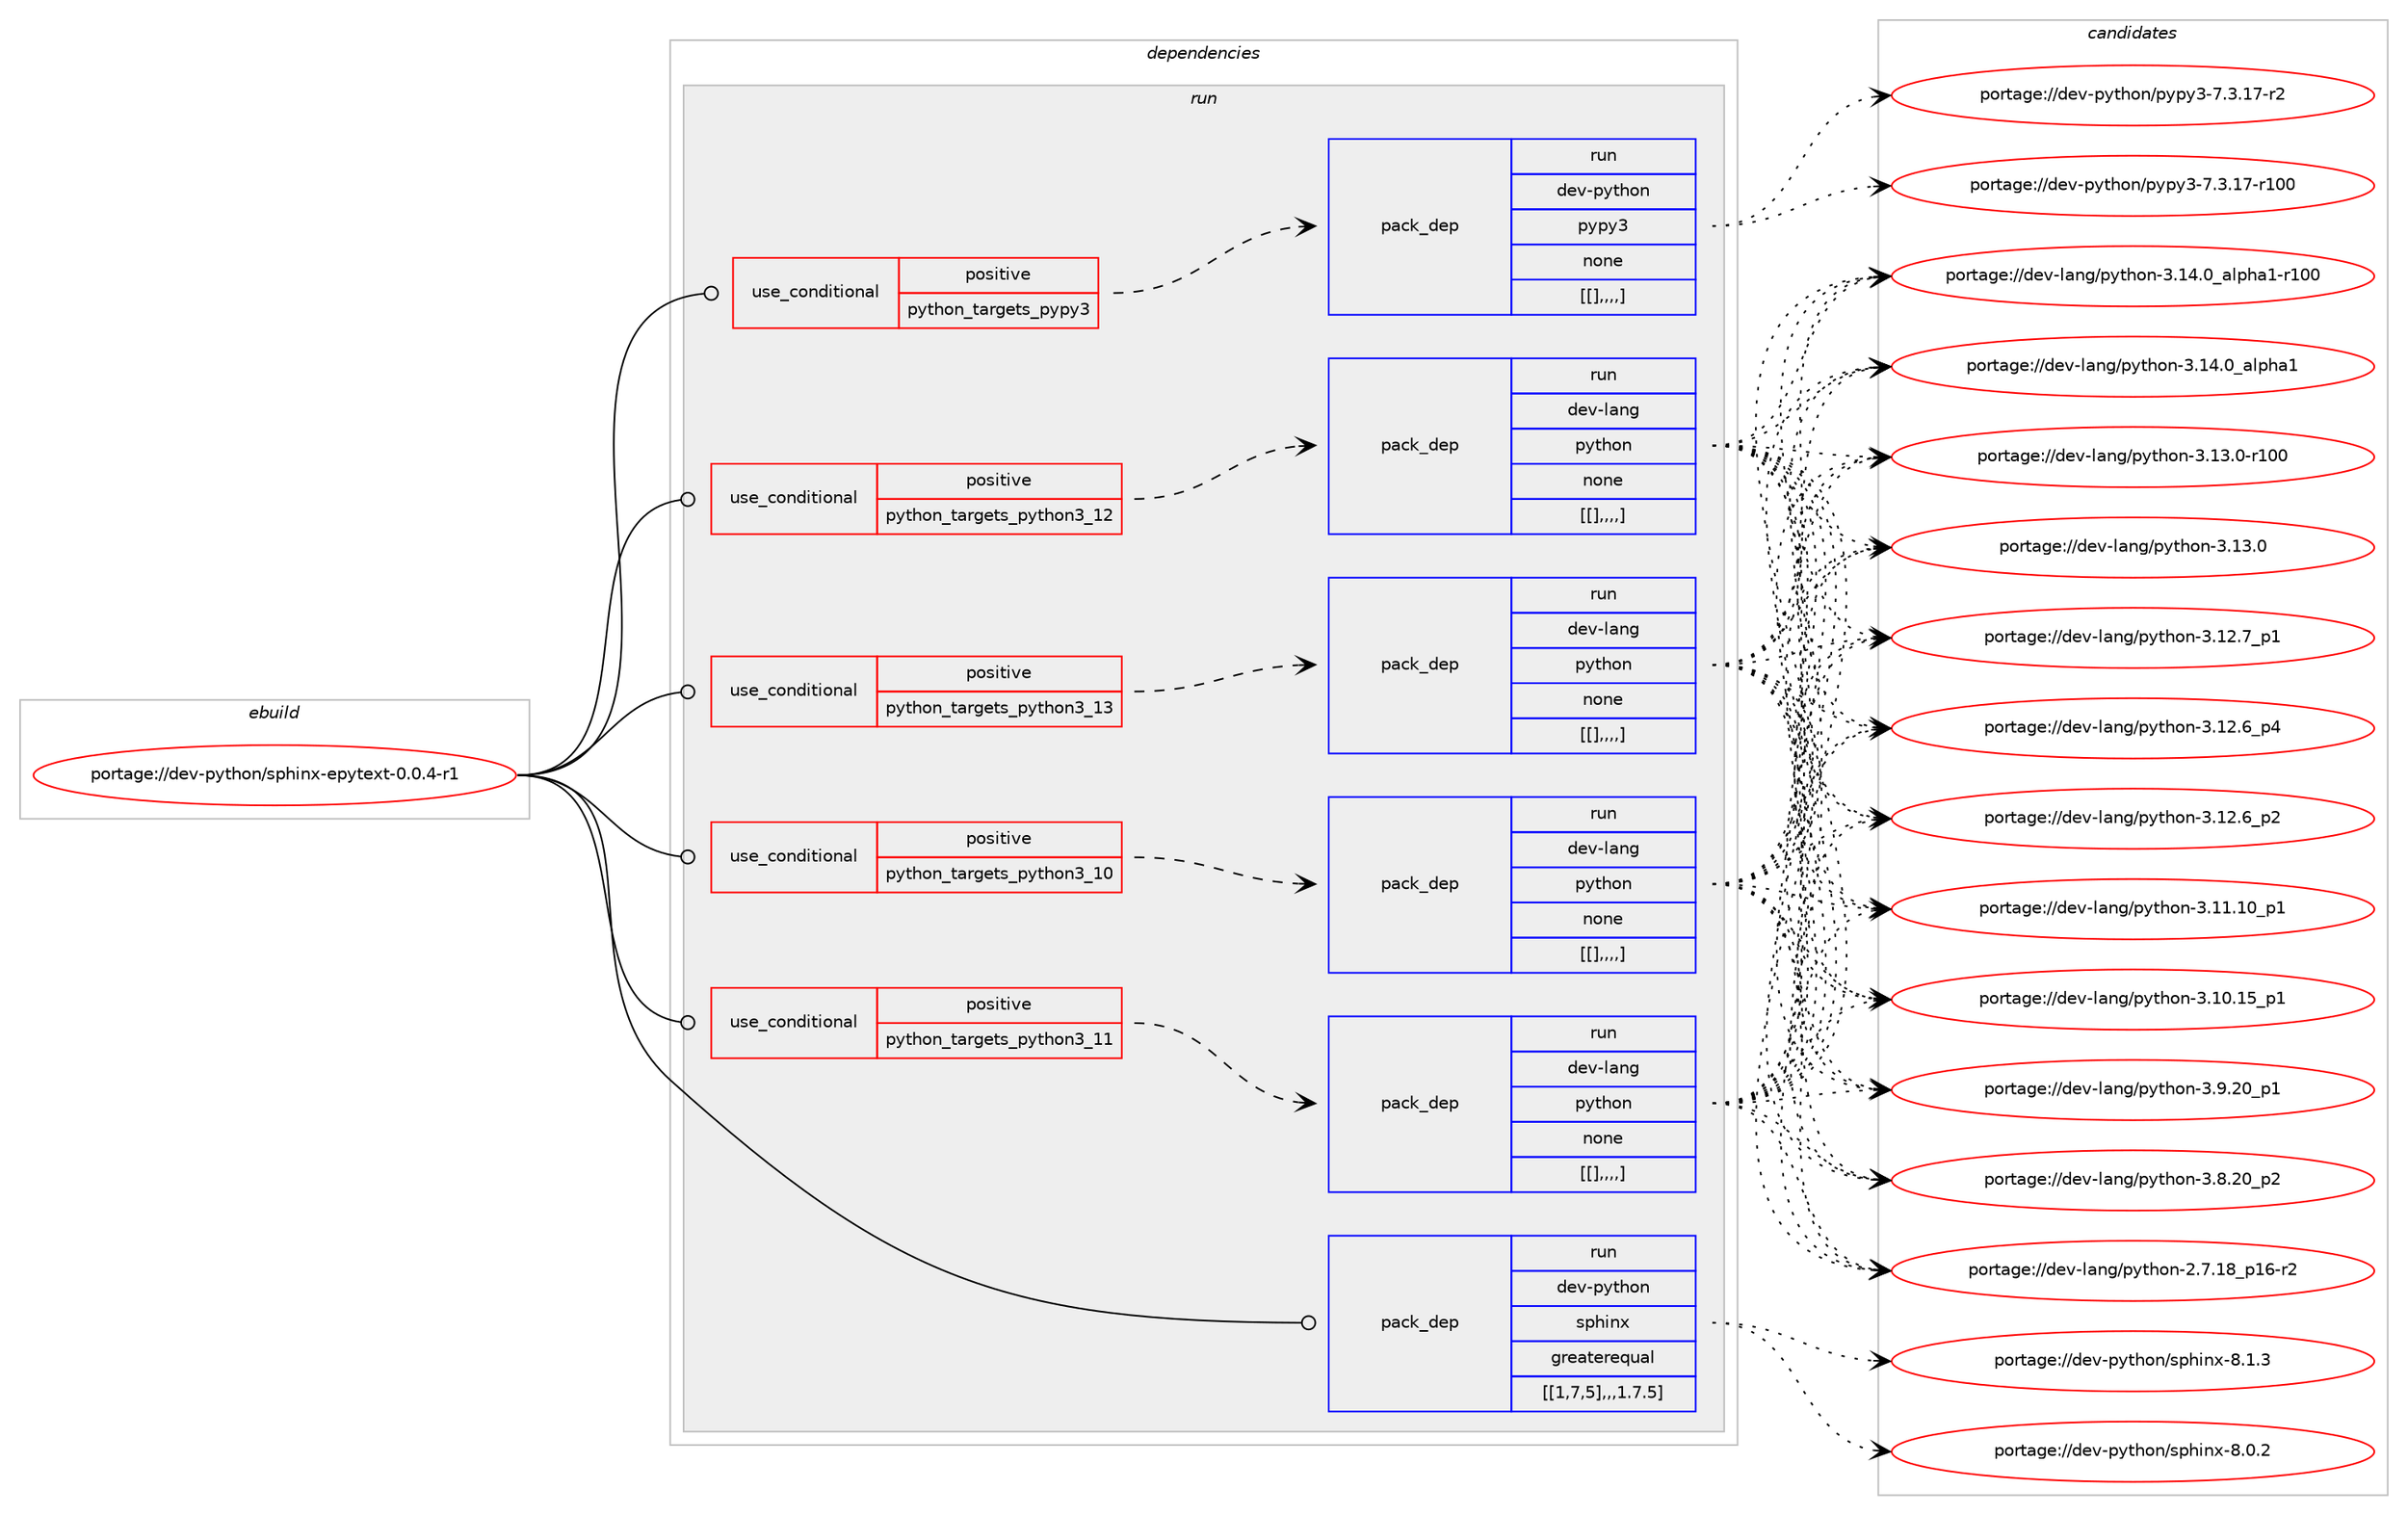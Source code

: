 digraph prolog {

# *************
# Graph options
# *************

newrank=true;
concentrate=true;
compound=true;
graph [rankdir=LR,fontname=Helvetica,fontsize=10,ranksep=1.5];#, ranksep=2.5, nodesep=0.2];
edge  [arrowhead=vee];
node  [fontname=Helvetica,fontsize=10];

# **********
# The ebuild
# **********

subgraph cluster_leftcol {
color=gray;
label=<<i>ebuild</i>>;
id [label="portage://dev-python/sphinx-epytext-0.0.4-r1", color=red, width=4, href="../dev-python/sphinx-epytext-0.0.4-r1.svg"];
}

# ****************
# The dependencies
# ****************

subgraph cluster_midcol {
color=gray;
label=<<i>dependencies</i>>;
subgraph cluster_compile {
fillcolor="#eeeeee";
style=filled;
label=<<i>compile</i>>;
}
subgraph cluster_compileandrun {
fillcolor="#eeeeee";
style=filled;
label=<<i>compile and run</i>>;
}
subgraph cluster_run {
fillcolor="#eeeeee";
style=filled;
label=<<i>run</i>>;
subgraph cond42658 {
dependency171011 [label=<<TABLE BORDER="0" CELLBORDER="1" CELLSPACING="0" CELLPADDING="4"><TR><TD ROWSPAN="3" CELLPADDING="10">use_conditional</TD></TR><TR><TD>positive</TD></TR><TR><TD>python_targets_pypy3</TD></TR></TABLE>>, shape=none, color=red];
subgraph pack127024 {
dependency171085 [label=<<TABLE BORDER="0" CELLBORDER="1" CELLSPACING="0" CELLPADDING="4" WIDTH="220"><TR><TD ROWSPAN="6" CELLPADDING="30">pack_dep</TD></TR><TR><TD WIDTH="110">run</TD></TR><TR><TD>dev-python</TD></TR><TR><TD>pypy3</TD></TR><TR><TD>none</TD></TR><TR><TD>[[],,,,]</TD></TR></TABLE>>, shape=none, color=blue];
}
dependency171011:e -> dependency171085:w [weight=20,style="dashed",arrowhead="vee"];
}
id:e -> dependency171011:w [weight=20,style="solid",arrowhead="odot"];
subgraph cond42718 {
dependency171108 [label=<<TABLE BORDER="0" CELLBORDER="1" CELLSPACING="0" CELLPADDING="4"><TR><TD ROWSPAN="3" CELLPADDING="10">use_conditional</TD></TR><TR><TD>positive</TD></TR><TR><TD>python_targets_python3_10</TD></TR></TABLE>>, shape=none, color=red];
subgraph pack127056 {
dependency171125 [label=<<TABLE BORDER="0" CELLBORDER="1" CELLSPACING="0" CELLPADDING="4" WIDTH="220"><TR><TD ROWSPAN="6" CELLPADDING="30">pack_dep</TD></TR><TR><TD WIDTH="110">run</TD></TR><TR><TD>dev-lang</TD></TR><TR><TD>python</TD></TR><TR><TD>none</TD></TR><TR><TD>[[],,,,]</TD></TR></TABLE>>, shape=none, color=blue];
}
dependency171108:e -> dependency171125:w [weight=20,style="dashed",arrowhead="vee"];
}
id:e -> dependency171108:w [weight=20,style="solid",arrowhead="odot"];
subgraph cond42732 {
dependency171129 [label=<<TABLE BORDER="0" CELLBORDER="1" CELLSPACING="0" CELLPADDING="4"><TR><TD ROWSPAN="3" CELLPADDING="10">use_conditional</TD></TR><TR><TD>positive</TD></TR><TR><TD>python_targets_python3_11</TD></TR></TABLE>>, shape=none, color=red];
subgraph pack127060 {
dependency171151 [label=<<TABLE BORDER="0" CELLBORDER="1" CELLSPACING="0" CELLPADDING="4" WIDTH="220"><TR><TD ROWSPAN="6" CELLPADDING="30">pack_dep</TD></TR><TR><TD WIDTH="110">run</TD></TR><TR><TD>dev-lang</TD></TR><TR><TD>python</TD></TR><TR><TD>none</TD></TR><TR><TD>[[],,,,]</TD></TR></TABLE>>, shape=none, color=blue];
}
dependency171129:e -> dependency171151:w [weight=20,style="dashed",arrowhead="vee"];
}
id:e -> dependency171129:w [weight=20,style="solid",arrowhead="odot"];
subgraph cond42743 {
dependency171158 [label=<<TABLE BORDER="0" CELLBORDER="1" CELLSPACING="0" CELLPADDING="4"><TR><TD ROWSPAN="3" CELLPADDING="10">use_conditional</TD></TR><TR><TD>positive</TD></TR><TR><TD>python_targets_python3_12</TD></TR></TABLE>>, shape=none, color=red];
subgraph pack127076 {
dependency171162 [label=<<TABLE BORDER="0" CELLBORDER="1" CELLSPACING="0" CELLPADDING="4" WIDTH="220"><TR><TD ROWSPAN="6" CELLPADDING="30">pack_dep</TD></TR><TR><TD WIDTH="110">run</TD></TR><TR><TD>dev-lang</TD></TR><TR><TD>python</TD></TR><TR><TD>none</TD></TR><TR><TD>[[],,,,]</TD></TR></TABLE>>, shape=none, color=blue];
}
dependency171158:e -> dependency171162:w [weight=20,style="dashed",arrowhead="vee"];
}
id:e -> dependency171158:w [weight=20,style="solid",arrowhead="odot"];
subgraph cond42754 {
dependency171175 [label=<<TABLE BORDER="0" CELLBORDER="1" CELLSPACING="0" CELLPADDING="4"><TR><TD ROWSPAN="3" CELLPADDING="10">use_conditional</TD></TR><TR><TD>positive</TD></TR><TR><TD>python_targets_python3_13</TD></TR></TABLE>>, shape=none, color=red];
subgraph pack127091 {
dependency171191 [label=<<TABLE BORDER="0" CELLBORDER="1" CELLSPACING="0" CELLPADDING="4" WIDTH="220"><TR><TD ROWSPAN="6" CELLPADDING="30">pack_dep</TD></TR><TR><TD WIDTH="110">run</TD></TR><TR><TD>dev-lang</TD></TR><TR><TD>python</TD></TR><TR><TD>none</TD></TR><TR><TD>[[],,,,]</TD></TR></TABLE>>, shape=none, color=blue];
}
dependency171175:e -> dependency171191:w [weight=20,style="dashed",arrowhead="vee"];
}
id:e -> dependency171175:w [weight=20,style="solid",arrowhead="odot"];
subgraph pack127098 {
dependency171238 [label=<<TABLE BORDER="0" CELLBORDER="1" CELLSPACING="0" CELLPADDING="4" WIDTH="220"><TR><TD ROWSPAN="6" CELLPADDING="30">pack_dep</TD></TR><TR><TD WIDTH="110">run</TD></TR><TR><TD>dev-python</TD></TR><TR><TD>sphinx</TD></TR><TR><TD>greaterequal</TD></TR><TR><TD>[[1,7,5],,,1.7.5]</TD></TR></TABLE>>, shape=none, color=blue];
}
id:e -> dependency171238:w [weight=20,style="solid",arrowhead="odot"];
}
}

# **************
# The candidates
# **************

subgraph cluster_choices {
rank=same;
color=gray;
label=<<i>candidates</i>>;

subgraph choice126864 {
color=black;
nodesep=1;
choice100101118451121211161041111104711212111212151455546514649554511450 [label="portage://dev-python/pypy3-7.3.17-r2", color=red, width=4,href="../dev-python/pypy3-7.3.17-r2.svg"];
choice1001011184511212111610411111047112121112121514555465146495545114494848 [label="portage://dev-python/pypy3-7.3.17-r100", color=red, width=4,href="../dev-python/pypy3-7.3.17-r100.svg"];
dependency171085:e -> choice100101118451121211161041111104711212111212151455546514649554511450:w [style=dotted,weight="100"];
dependency171085:e -> choice1001011184511212111610411111047112121112121514555465146495545114494848:w [style=dotted,weight="100"];
}
subgraph choice126907 {
color=black;
nodesep=1;
choice100101118451089711010347112121116104111110455146495246489597108112104974945114494848 [label="portage://dev-lang/python-3.14.0_alpha1-r100", color=red, width=4,href="../dev-lang/python-3.14.0_alpha1-r100.svg"];
choice1001011184510897110103471121211161041111104551464952464895971081121049749 [label="portage://dev-lang/python-3.14.0_alpha1", color=red, width=4,href="../dev-lang/python-3.14.0_alpha1.svg"];
choice1001011184510897110103471121211161041111104551464951464845114494848 [label="portage://dev-lang/python-3.13.0-r100", color=red, width=4,href="../dev-lang/python-3.13.0-r100.svg"];
choice10010111845108971101034711212111610411111045514649514648 [label="portage://dev-lang/python-3.13.0", color=red, width=4,href="../dev-lang/python-3.13.0.svg"];
choice100101118451089711010347112121116104111110455146495046559511249 [label="portage://dev-lang/python-3.12.7_p1", color=red, width=4,href="../dev-lang/python-3.12.7_p1.svg"];
choice100101118451089711010347112121116104111110455146495046549511252 [label="portage://dev-lang/python-3.12.6_p4", color=red, width=4,href="../dev-lang/python-3.12.6_p4.svg"];
choice100101118451089711010347112121116104111110455146495046549511250 [label="portage://dev-lang/python-3.12.6_p2", color=red, width=4,href="../dev-lang/python-3.12.6_p2.svg"];
choice10010111845108971101034711212111610411111045514649494649489511249 [label="portage://dev-lang/python-3.11.10_p1", color=red, width=4,href="../dev-lang/python-3.11.10_p1.svg"];
choice10010111845108971101034711212111610411111045514649484649539511249 [label="portage://dev-lang/python-3.10.15_p1", color=red, width=4,href="../dev-lang/python-3.10.15_p1.svg"];
choice100101118451089711010347112121116104111110455146574650489511249 [label="portage://dev-lang/python-3.9.20_p1", color=red, width=4,href="../dev-lang/python-3.9.20_p1.svg"];
choice100101118451089711010347112121116104111110455146564650489511250 [label="portage://dev-lang/python-3.8.20_p2", color=red, width=4,href="../dev-lang/python-3.8.20_p2.svg"];
choice100101118451089711010347112121116104111110455046554649569511249544511450 [label="portage://dev-lang/python-2.7.18_p16-r2", color=red, width=4,href="../dev-lang/python-2.7.18_p16-r2.svg"];
dependency171125:e -> choice100101118451089711010347112121116104111110455146495246489597108112104974945114494848:w [style=dotted,weight="100"];
dependency171125:e -> choice1001011184510897110103471121211161041111104551464952464895971081121049749:w [style=dotted,weight="100"];
dependency171125:e -> choice1001011184510897110103471121211161041111104551464951464845114494848:w [style=dotted,weight="100"];
dependency171125:e -> choice10010111845108971101034711212111610411111045514649514648:w [style=dotted,weight="100"];
dependency171125:e -> choice100101118451089711010347112121116104111110455146495046559511249:w [style=dotted,weight="100"];
dependency171125:e -> choice100101118451089711010347112121116104111110455146495046549511252:w [style=dotted,weight="100"];
dependency171125:e -> choice100101118451089711010347112121116104111110455146495046549511250:w [style=dotted,weight="100"];
dependency171125:e -> choice10010111845108971101034711212111610411111045514649494649489511249:w [style=dotted,weight="100"];
dependency171125:e -> choice10010111845108971101034711212111610411111045514649484649539511249:w [style=dotted,weight="100"];
dependency171125:e -> choice100101118451089711010347112121116104111110455146574650489511249:w [style=dotted,weight="100"];
dependency171125:e -> choice100101118451089711010347112121116104111110455146564650489511250:w [style=dotted,weight="100"];
dependency171125:e -> choice100101118451089711010347112121116104111110455046554649569511249544511450:w [style=dotted,weight="100"];
}
subgraph choice126919 {
color=black;
nodesep=1;
choice100101118451089711010347112121116104111110455146495246489597108112104974945114494848 [label="portage://dev-lang/python-3.14.0_alpha1-r100", color=red, width=4,href="../dev-lang/python-3.14.0_alpha1-r100.svg"];
choice1001011184510897110103471121211161041111104551464952464895971081121049749 [label="portage://dev-lang/python-3.14.0_alpha1", color=red, width=4,href="../dev-lang/python-3.14.0_alpha1.svg"];
choice1001011184510897110103471121211161041111104551464951464845114494848 [label="portage://dev-lang/python-3.13.0-r100", color=red, width=4,href="../dev-lang/python-3.13.0-r100.svg"];
choice10010111845108971101034711212111610411111045514649514648 [label="portage://dev-lang/python-3.13.0", color=red, width=4,href="../dev-lang/python-3.13.0.svg"];
choice100101118451089711010347112121116104111110455146495046559511249 [label="portage://dev-lang/python-3.12.7_p1", color=red, width=4,href="../dev-lang/python-3.12.7_p1.svg"];
choice100101118451089711010347112121116104111110455146495046549511252 [label="portage://dev-lang/python-3.12.6_p4", color=red, width=4,href="../dev-lang/python-3.12.6_p4.svg"];
choice100101118451089711010347112121116104111110455146495046549511250 [label="portage://dev-lang/python-3.12.6_p2", color=red, width=4,href="../dev-lang/python-3.12.6_p2.svg"];
choice10010111845108971101034711212111610411111045514649494649489511249 [label="portage://dev-lang/python-3.11.10_p1", color=red, width=4,href="../dev-lang/python-3.11.10_p1.svg"];
choice10010111845108971101034711212111610411111045514649484649539511249 [label="portage://dev-lang/python-3.10.15_p1", color=red, width=4,href="../dev-lang/python-3.10.15_p1.svg"];
choice100101118451089711010347112121116104111110455146574650489511249 [label="portage://dev-lang/python-3.9.20_p1", color=red, width=4,href="../dev-lang/python-3.9.20_p1.svg"];
choice100101118451089711010347112121116104111110455146564650489511250 [label="portage://dev-lang/python-3.8.20_p2", color=red, width=4,href="../dev-lang/python-3.8.20_p2.svg"];
choice100101118451089711010347112121116104111110455046554649569511249544511450 [label="portage://dev-lang/python-2.7.18_p16-r2", color=red, width=4,href="../dev-lang/python-2.7.18_p16-r2.svg"];
dependency171151:e -> choice100101118451089711010347112121116104111110455146495246489597108112104974945114494848:w [style=dotted,weight="100"];
dependency171151:e -> choice1001011184510897110103471121211161041111104551464952464895971081121049749:w [style=dotted,weight="100"];
dependency171151:e -> choice1001011184510897110103471121211161041111104551464951464845114494848:w [style=dotted,weight="100"];
dependency171151:e -> choice10010111845108971101034711212111610411111045514649514648:w [style=dotted,weight="100"];
dependency171151:e -> choice100101118451089711010347112121116104111110455146495046559511249:w [style=dotted,weight="100"];
dependency171151:e -> choice100101118451089711010347112121116104111110455146495046549511252:w [style=dotted,weight="100"];
dependency171151:e -> choice100101118451089711010347112121116104111110455146495046549511250:w [style=dotted,weight="100"];
dependency171151:e -> choice10010111845108971101034711212111610411111045514649494649489511249:w [style=dotted,weight="100"];
dependency171151:e -> choice10010111845108971101034711212111610411111045514649484649539511249:w [style=dotted,weight="100"];
dependency171151:e -> choice100101118451089711010347112121116104111110455146574650489511249:w [style=dotted,weight="100"];
dependency171151:e -> choice100101118451089711010347112121116104111110455146564650489511250:w [style=dotted,weight="100"];
dependency171151:e -> choice100101118451089711010347112121116104111110455046554649569511249544511450:w [style=dotted,weight="100"];
}
subgraph choice126928 {
color=black;
nodesep=1;
choice100101118451089711010347112121116104111110455146495246489597108112104974945114494848 [label="portage://dev-lang/python-3.14.0_alpha1-r100", color=red, width=4,href="../dev-lang/python-3.14.0_alpha1-r100.svg"];
choice1001011184510897110103471121211161041111104551464952464895971081121049749 [label="portage://dev-lang/python-3.14.0_alpha1", color=red, width=4,href="../dev-lang/python-3.14.0_alpha1.svg"];
choice1001011184510897110103471121211161041111104551464951464845114494848 [label="portage://dev-lang/python-3.13.0-r100", color=red, width=4,href="../dev-lang/python-3.13.0-r100.svg"];
choice10010111845108971101034711212111610411111045514649514648 [label="portage://dev-lang/python-3.13.0", color=red, width=4,href="../dev-lang/python-3.13.0.svg"];
choice100101118451089711010347112121116104111110455146495046559511249 [label="portage://dev-lang/python-3.12.7_p1", color=red, width=4,href="../dev-lang/python-3.12.7_p1.svg"];
choice100101118451089711010347112121116104111110455146495046549511252 [label="portage://dev-lang/python-3.12.6_p4", color=red, width=4,href="../dev-lang/python-3.12.6_p4.svg"];
choice100101118451089711010347112121116104111110455146495046549511250 [label="portage://dev-lang/python-3.12.6_p2", color=red, width=4,href="../dev-lang/python-3.12.6_p2.svg"];
choice10010111845108971101034711212111610411111045514649494649489511249 [label="portage://dev-lang/python-3.11.10_p1", color=red, width=4,href="../dev-lang/python-3.11.10_p1.svg"];
choice10010111845108971101034711212111610411111045514649484649539511249 [label="portage://dev-lang/python-3.10.15_p1", color=red, width=4,href="../dev-lang/python-3.10.15_p1.svg"];
choice100101118451089711010347112121116104111110455146574650489511249 [label="portage://dev-lang/python-3.9.20_p1", color=red, width=4,href="../dev-lang/python-3.9.20_p1.svg"];
choice100101118451089711010347112121116104111110455146564650489511250 [label="portage://dev-lang/python-3.8.20_p2", color=red, width=4,href="../dev-lang/python-3.8.20_p2.svg"];
choice100101118451089711010347112121116104111110455046554649569511249544511450 [label="portage://dev-lang/python-2.7.18_p16-r2", color=red, width=4,href="../dev-lang/python-2.7.18_p16-r2.svg"];
dependency171162:e -> choice100101118451089711010347112121116104111110455146495246489597108112104974945114494848:w [style=dotted,weight="100"];
dependency171162:e -> choice1001011184510897110103471121211161041111104551464952464895971081121049749:w [style=dotted,weight="100"];
dependency171162:e -> choice1001011184510897110103471121211161041111104551464951464845114494848:w [style=dotted,weight="100"];
dependency171162:e -> choice10010111845108971101034711212111610411111045514649514648:w [style=dotted,weight="100"];
dependency171162:e -> choice100101118451089711010347112121116104111110455146495046559511249:w [style=dotted,weight="100"];
dependency171162:e -> choice100101118451089711010347112121116104111110455146495046549511252:w [style=dotted,weight="100"];
dependency171162:e -> choice100101118451089711010347112121116104111110455146495046549511250:w [style=dotted,weight="100"];
dependency171162:e -> choice10010111845108971101034711212111610411111045514649494649489511249:w [style=dotted,weight="100"];
dependency171162:e -> choice10010111845108971101034711212111610411111045514649484649539511249:w [style=dotted,weight="100"];
dependency171162:e -> choice100101118451089711010347112121116104111110455146574650489511249:w [style=dotted,weight="100"];
dependency171162:e -> choice100101118451089711010347112121116104111110455146564650489511250:w [style=dotted,weight="100"];
dependency171162:e -> choice100101118451089711010347112121116104111110455046554649569511249544511450:w [style=dotted,weight="100"];
}
subgraph choice126953 {
color=black;
nodesep=1;
choice100101118451089711010347112121116104111110455146495246489597108112104974945114494848 [label="portage://dev-lang/python-3.14.0_alpha1-r100", color=red, width=4,href="../dev-lang/python-3.14.0_alpha1-r100.svg"];
choice1001011184510897110103471121211161041111104551464952464895971081121049749 [label="portage://dev-lang/python-3.14.0_alpha1", color=red, width=4,href="../dev-lang/python-3.14.0_alpha1.svg"];
choice1001011184510897110103471121211161041111104551464951464845114494848 [label="portage://dev-lang/python-3.13.0-r100", color=red, width=4,href="../dev-lang/python-3.13.0-r100.svg"];
choice10010111845108971101034711212111610411111045514649514648 [label="portage://dev-lang/python-3.13.0", color=red, width=4,href="../dev-lang/python-3.13.0.svg"];
choice100101118451089711010347112121116104111110455146495046559511249 [label="portage://dev-lang/python-3.12.7_p1", color=red, width=4,href="../dev-lang/python-3.12.7_p1.svg"];
choice100101118451089711010347112121116104111110455146495046549511252 [label="portage://dev-lang/python-3.12.6_p4", color=red, width=4,href="../dev-lang/python-3.12.6_p4.svg"];
choice100101118451089711010347112121116104111110455146495046549511250 [label="portage://dev-lang/python-3.12.6_p2", color=red, width=4,href="../dev-lang/python-3.12.6_p2.svg"];
choice10010111845108971101034711212111610411111045514649494649489511249 [label="portage://dev-lang/python-3.11.10_p1", color=red, width=4,href="../dev-lang/python-3.11.10_p1.svg"];
choice10010111845108971101034711212111610411111045514649484649539511249 [label="portage://dev-lang/python-3.10.15_p1", color=red, width=4,href="../dev-lang/python-3.10.15_p1.svg"];
choice100101118451089711010347112121116104111110455146574650489511249 [label="portage://dev-lang/python-3.9.20_p1", color=red, width=4,href="../dev-lang/python-3.9.20_p1.svg"];
choice100101118451089711010347112121116104111110455146564650489511250 [label="portage://dev-lang/python-3.8.20_p2", color=red, width=4,href="../dev-lang/python-3.8.20_p2.svg"];
choice100101118451089711010347112121116104111110455046554649569511249544511450 [label="portage://dev-lang/python-2.7.18_p16-r2", color=red, width=4,href="../dev-lang/python-2.7.18_p16-r2.svg"];
dependency171191:e -> choice100101118451089711010347112121116104111110455146495246489597108112104974945114494848:w [style=dotted,weight="100"];
dependency171191:e -> choice1001011184510897110103471121211161041111104551464952464895971081121049749:w [style=dotted,weight="100"];
dependency171191:e -> choice1001011184510897110103471121211161041111104551464951464845114494848:w [style=dotted,weight="100"];
dependency171191:e -> choice10010111845108971101034711212111610411111045514649514648:w [style=dotted,weight="100"];
dependency171191:e -> choice100101118451089711010347112121116104111110455146495046559511249:w [style=dotted,weight="100"];
dependency171191:e -> choice100101118451089711010347112121116104111110455146495046549511252:w [style=dotted,weight="100"];
dependency171191:e -> choice100101118451089711010347112121116104111110455146495046549511250:w [style=dotted,weight="100"];
dependency171191:e -> choice10010111845108971101034711212111610411111045514649494649489511249:w [style=dotted,weight="100"];
dependency171191:e -> choice10010111845108971101034711212111610411111045514649484649539511249:w [style=dotted,weight="100"];
dependency171191:e -> choice100101118451089711010347112121116104111110455146574650489511249:w [style=dotted,weight="100"];
dependency171191:e -> choice100101118451089711010347112121116104111110455146564650489511250:w [style=dotted,weight="100"];
dependency171191:e -> choice100101118451089711010347112121116104111110455046554649569511249544511450:w [style=dotted,weight="100"];
}
subgraph choice126963 {
color=black;
nodesep=1;
choice1001011184511212111610411111047115112104105110120455646494651 [label="portage://dev-python/sphinx-8.1.3", color=red, width=4,href="../dev-python/sphinx-8.1.3.svg"];
choice1001011184511212111610411111047115112104105110120455646484650 [label="portage://dev-python/sphinx-8.0.2", color=red, width=4,href="../dev-python/sphinx-8.0.2.svg"];
dependency171238:e -> choice1001011184511212111610411111047115112104105110120455646494651:w [style=dotted,weight="100"];
dependency171238:e -> choice1001011184511212111610411111047115112104105110120455646484650:w [style=dotted,weight="100"];
}
}

}
